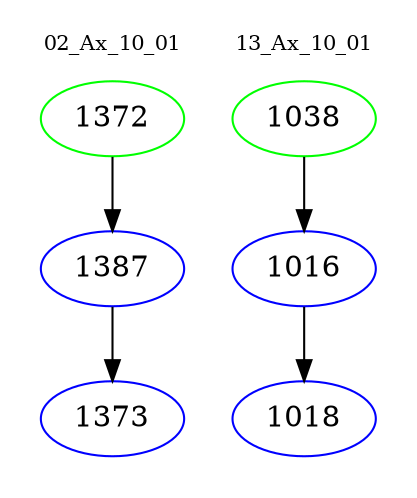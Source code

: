 digraph{
subgraph cluster_0 {
color = white
label = "02_Ax_10_01";
fontsize=10;
T0_1372 [label="1372", color="green"]
T0_1372 -> T0_1387 [color="black"]
T0_1387 [label="1387", color="blue"]
T0_1387 -> T0_1373 [color="black"]
T0_1373 [label="1373", color="blue"]
}
subgraph cluster_1 {
color = white
label = "13_Ax_10_01";
fontsize=10;
T1_1038 [label="1038", color="green"]
T1_1038 -> T1_1016 [color="black"]
T1_1016 [label="1016", color="blue"]
T1_1016 -> T1_1018 [color="black"]
T1_1018 [label="1018", color="blue"]
}
}
